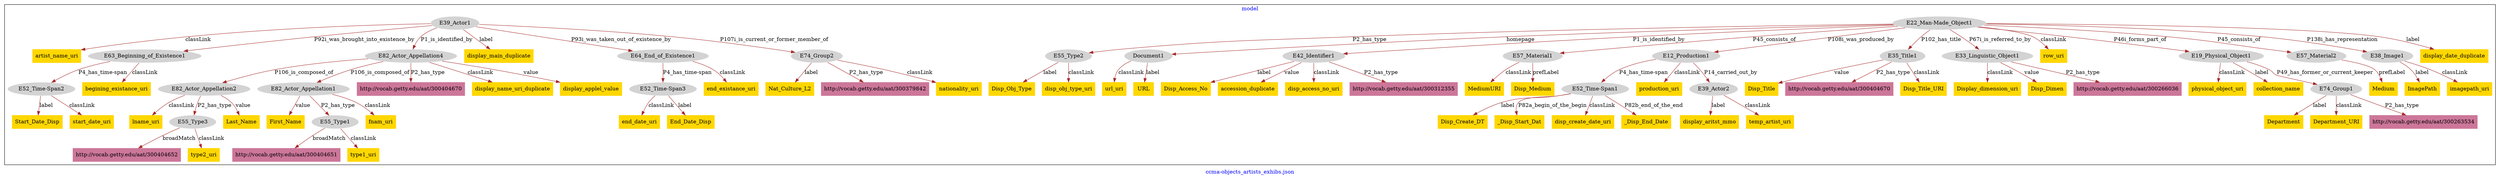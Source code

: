 digraph n0 {
fontcolor="blue"
remincross="true"
label="ccma-objects_artists_exhibs.json"
subgraph cluster {
label="model"
n2[style="filled",color="white",fillcolor="lightgray",label="E52_Time-Span2"];
n3[shape="plaintext",style="filled",fillcolor="gold",label="Start_Date_Disp"];
n4[style="filled",color="white",fillcolor="lightgray",label="E22_Man-Made_Object1"];
n5[style="filled",color="white",fillcolor="lightgray",label="E55_Type2"];
n6[style="filled",color="white",fillcolor="lightgray",label="Document1"];
n7[shape="plaintext",style="filled",fillcolor="gold",label="url_uri"];
n8[style="filled",color="white",fillcolor="lightgray",label="E42_Identifier1"];
n9[shape="plaintext",style="filled",fillcolor="gold",label="Disp_Access_No"];
n10[style="filled",color="white",fillcolor="lightgray",label="E82_Actor_Appellation2"];
n11[shape="plaintext",style="filled",fillcolor="gold",label="lname_uri"];
n12[style="filled",color="white",fillcolor="lightgray",label="E52_Time-Span3"];
n13[shape="plaintext",style="filled",fillcolor="gold",label="end_date_uri"];
n14[style="filled",color="white",fillcolor="lightgray",label="E82_Actor_Appellation1"];
n15[shape="plaintext",style="filled",fillcolor="gold",label="First_Name"];
n16[style="filled",color="white",fillcolor="lightgray",label="E39_Actor1"];
n17[shape="plaintext",style="filled",fillcolor="gold",label="artist_name_uri"];
n18[style="filled",color="white",fillcolor="lightgray",label="E52_Time-Span1"];
n19[shape="plaintext",style="filled",fillcolor="gold",label="Disp_Create_DT"];
n20[style="filled",color="white",fillcolor="lightgray",label="E63_Beginning_of_Existence1"];
n21[style="filled",color="white",fillcolor="lightgray",label="E82_Actor_Appellation4"];
n22[shape="plaintext",style="filled",fillcolor="#CC7799",label="http://vocab.getty.edu/aat/300404670"];
n23[shape="plaintext",style="filled",fillcolor="gold",label="_Disp_Start_Dat"];
n24[style="filled",color="white",fillcolor="lightgray",label="E57_Material1"];
n25[shape="plaintext",style="filled",fillcolor="gold",label="MediumURI"];
n26[shape="plaintext",style="filled",fillcolor="gold",label="start_date_uri"];
n27[style="filled",color="white",fillcolor="lightgray",label="E55_Type1"];
n28[shape="plaintext",style="filled",fillcolor="#CC7799",label="http://vocab.getty.edu/aat/300404651"];
n29[style="filled",color="white",fillcolor="lightgray",label="E55_Type3"];
n30[shape="plaintext",style="filled",fillcolor="#CC7799",label="http://vocab.getty.edu/aat/300404652"];
n31[shape="plaintext",style="filled",fillcolor="gold",label="URL"];
n32[style="filled",color="white",fillcolor="lightgray",label="E12_Production1"];
n33[shape="plaintext",style="filled",fillcolor="gold",label="production_uri"];
n34[shape="plaintext",style="filled",fillcolor="gold",label="type2_uri"];
n35[shape="plaintext",style="filled",fillcolor="gold",label="display_name_uri_duplicate"];
n36[shape="plaintext",style="filled",fillcolor="gold",label="begining_existance_uri"];
n37[style="filled",color="white",fillcolor="lightgray",label="E35_Title1"];
n38[shape="plaintext",style="filled",fillcolor="gold",label="Disp_Title"];
n39[shape="plaintext",style="filled",fillcolor="gold",label="display_main_duplicate"];
n40[style="filled",color="white",fillcolor="lightgray",label="E39_Actor2"];
n41[shape="plaintext",style="filled",fillcolor="gold",label="display_aritst_mmo"];
n42[shape="plaintext",style="filled",fillcolor="gold",label="fnam_uri"];
n43[shape="plaintext",style="filled",fillcolor="#CC7799",label="http://vocab.getty.edu/aat/300404670"];
n44[style="filled",color="white",fillcolor="lightgray",label="E33_Linguistic_Object1"];
n45[shape="plaintext",style="filled",fillcolor="gold",label="Display_dimension_uri"];
n46[shape="plaintext",style="filled",fillcolor="gold",label="row_uri"];
n47[style="filled",color="white",fillcolor="lightgray",label="E19_Physical_Object1"];
n48[shape="plaintext",style="filled",fillcolor="gold",label="physical_object_uri"];
n49[shape="plaintext",style="filled",fillcolor="gold",label="type1_uri"];
n50[style="filled",color="white",fillcolor="lightgray",label="E57_Material2"];
n51[shape="plaintext",style="filled",fillcolor="gold",label="Medium"];
n52[shape="plaintext",style="filled",fillcolor="gold",label="Disp_Obj_Type"];
n53[shape="plaintext",style="filled",fillcolor="gold",label="End_Date_Disp"];
n54[style="filled",color="white",fillcolor="lightgray",label="E64_End_of_Existence1"];
n55[shape="plaintext",style="filled",fillcolor="gold",label="temp_artist_uri"];
n56[shape="plaintext",style="filled",fillcolor="gold",label="Last_Name"];
n57[style="filled",color="white",fillcolor="lightgray",label="E38_Image1"];
n58[shape="plaintext",style="filled",fillcolor="gold",label="ImagePath"];
n59[style="filled",color="white",fillcolor="lightgray",label="E74_Group2"];
n60[shape="plaintext",style="filled",fillcolor="gold",label="Nat_Culture_L2"];
n61[shape="plaintext",style="filled",fillcolor="gold",label="Disp_Medium"];
n62[shape="plaintext",style="filled",fillcolor="gold",label="collection_name"];
n63[shape="plaintext",style="filled",fillcolor="gold",label="Disp_Title_URI"];
n64[style="filled",color="white",fillcolor="lightgray",label="E74_Group1"];
n65[shape="plaintext",style="filled",fillcolor="gold",label="Department"];
n66[shape="plaintext",style="filled",fillcolor="gold",label="display_date_duplicate"];
n67[shape="plaintext",style="filled",fillcolor="gold",label="display_applel_value"];
n68[shape="plaintext",style="filled",fillcolor="#CC7799",label="http://vocab.getty.edu/aat/300379842"];
n69[shape="plaintext",style="filled",fillcolor="gold",label="disp_obj_type_uri"];
n70[shape="plaintext",style="filled",fillcolor="gold",label="Department_URI"];
n71[shape="plaintext",style="filled",fillcolor="gold",label="end_existance_uri"];
n72[shape="plaintext",style="filled",fillcolor="gold",label="nationality_uri"];
n73[shape="plaintext",style="filled",fillcolor="gold",label="accession_duplicate"];
n74[shape="plaintext",style="filled",fillcolor="gold",label="disp_create_date_uri"];
n75[shape="plaintext",style="filled",fillcolor="#CC7799",label="http://vocab.getty.edu/aat/300263534"];
n76[shape="plaintext",style="filled",fillcolor="gold",label="Disp_Dimen"];
n77[shape="plaintext",style="filled",fillcolor="gold",label="disp_access_no_uri"];
n78[shape="plaintext",style="filled",fillcolor="gold",label="_Disp_End_Date"];
n79[shape="plaintext",style="filled",fillcolor="#CC7799",label="http://vocab.getty.edu/aat/300312355"];
n80[shape="plaintext",style="filled",fillcolor="gold",label="imagepath_uri"];
n81[shape="plaintext",style="filled",fillcolor="#CC7799",label="http://vocab.getty.edu/aat/300266036"];
}
n2 -> n3[color="brown",fontcolor="black",label="label"]
n4 -> n5[color="brown",fontcolor="black",label="P2_has_type"]
n6 -> n7[color="brown",fontcolor="black",label="classLink"]
n8 -> n9[color="brown",fontcolor="black",label="label"]
n10 -> n11[color="brown",fontcolor="black",label="classLink"]
n12 -> n13[color="brown",fontcolor="black",label="classLink"]
n14 -> n15[color="brown",fontcolor="black",label="value"]
n16 -> n17[color="brown",fontcolor="black",label="classLink"]
n18 -> n19[color="brown",fontcolor="black",label="label"]
n16 -> n20[color="brown",fontcolor="black",label="P92i_was_brought_into_existence_by"]
n21 -> n22[color="brown",fontcolor="black",label="P2_has_type"]
n18 -> n23[color="brown",fontcolor="black",label="P82a_begin_of_the_begin"]
n24 -> n25[color="brown",fontcolor="black",label="classLink"]
n2 -> n26[color="brown",fontcolor="black",label="classLink"]
n27 -> n28[color="brown",fontcolor="black",label="broadMatch"]
n29 -> n30[color="brown",fontcolor="black",label="broadMatch"]
n16 -> n21[color="brown",fontcolor="black",label="P1_is_identified_by"]
n6 -> n31[color="brown",fontcolor="black",label="label"]
n32 -> n33[color="brown",fontcolor="black",label="classLink"]
n29 -> n34[color="brown",fontcolor="black",label="classLink"]
n10 -> n29[color="brown",fontcolor="black",label="P2_has_type"]
n21 -> n35[color="brown",fontcolor="black",label="classLink"]
n20 -> n36[color="brown",fontcolor="black",label="classLink"]
n37 -> n38[color="brown",fontcolor="black",label="value"]
n16 -> n39[color="brown",fontcolor="black",label="label"]
n40 -> n41[color="brown",fontcolor="black",label="label"]
n14 -> n42[color="brown",fontcolor="black",label="classLink"]
n37 -> n43[color="brown",fontcolor="black",label="P2_has_type"]
n44 -> n45[color="brown",fontcolor="black",label="classLink"]
n4 -> n46[color="brown",fontcolor="black",label="classLink"]
n47 -> n48[color="brown",fontcolor="black",label="classLink"]
n27 -> n49[color="brown",fontcolor="black",label="classLink"]
n50 -> n51[color="brown",fontcolor="black",label="prefLabel"]
n5 -> n52[color="brown",fontcolor="black",label="label"]
n12 -> n53[color="brown",fontcolor="black",label="label"]
n4 -> n24[color="brown",fontcolor="black",label="P45_consists_of"]
n4 -> n50[color="brown",fontcolor="black",label="P45_consists_of"]
n54 -> n12[color="brown",fontcolor="black",label="P4_has_time-span"]
n32 -> n40[color="brown",fontcolor="black",label="P14_carried_out_by"]
n40 -> n55[color="brown",fontcolor="black",label="classLink"]
n10 -> n56[color="brown",fontcolor="black",label="value"]
n4 -> n57[color="brown",fontcolor="black",label="P138i_has_representation"]
n57 -> n58[color="brown",fontcolor="black",label="label"]
n59 -> n60[color="brown",fontcolor="black",label="label"]
n24 -> n61[color="brown",fontcolor="black",label="prefLabel"]
n14 -> n27[color="brown",fontcolor="black",label="P2_has_type"]
n4 -> n32[color="brown",fontcolor="black",label="P108i_was_produced_by"]
n4 -> n8[color="brown",fontcolor="black",label="P1_is_identified_by"]
n47 -> n62[color="brown",fontcolor="black",label="label"]
n21 -> n14[color="brown",fontcolor="black",label="P106_is_composed_of"]
n21 -> n10[color="brown",fontcolor="black",label="P106_is_composed_of"]
n20 -> n2[color="brown",fontcolor="black",label="P4_has_time-span"]
n37 -> n63[color="brown",fontcolor="black",label="classLink"]
n64 -> n65[color="brown",fontcolor="black",label="label"]
n4 -> n66[color="brown",fontcolor="black",label="label"]
n21 -> n67[color="brown",fontcolor="black",label="value"]
n59 -> n68[color="brown",fontcolor="black",label="P2_has_type"]
n5 -> n69[color="brown",fontcolor="black",label="classLink"]
n47 -> n64[color="brown",fontcolor="black",label="P49_has_former_or_current_keeper"]
n64 -> n70[color="brown",fontcolor="black",label="classLink"]
n54 -> n71[color="brown",fontcolor="black",label="classLink"]
n4 -> n6[color="brown",fontcolor="black",label="homepage"]
n16 -> n54[color="brown",fontcolor="black",label="P93i_was_taken_out_of_existence_by"]
n32 -> n18[color="brown",fontcolor="black",label="P4_has_time-span"]
n16 -> n59[color="brown",fontcolor="black",label="P107i_is_current_or_former_member_of"]
n59 -> n72[color="brown",fontcolor="black",label="classLink"]
n8 -> n73[color="brown",fontcolor="black",label="value"]
n4 -> n37[color="brown",fontcolor="black",label="P102_has_title"]
n18 -> n74[color="brown",fontcolor="black",label="classLink"]
n4 -> n47[color="brown",fontcolor="black",label="P46i_forms_part_of"]
n64 -> n75[color="brown",fontcolor="black",label="P2_has_type"]
n4 -> n44[color="brown",fontcolor="black",label="P67i_is_referred_to_by"]
n44 -> n76[color="brown",fontcolor="black",label="value"]
n8 -> n77[color="brown",fontcolor="black",label="classLink"]
n18 -> n78[color="brown",fontcolor="black",label="P82b_end_of_the_end"]
n8 -> n79[color="brown",fontcolor="black",label="P2_has_type"]
n57 -> n80[color="brown",fontcolor="black",label="classLink"]
n44 -> n81[color="brown",fontcolor="black",label="P2_has_type"]
}
